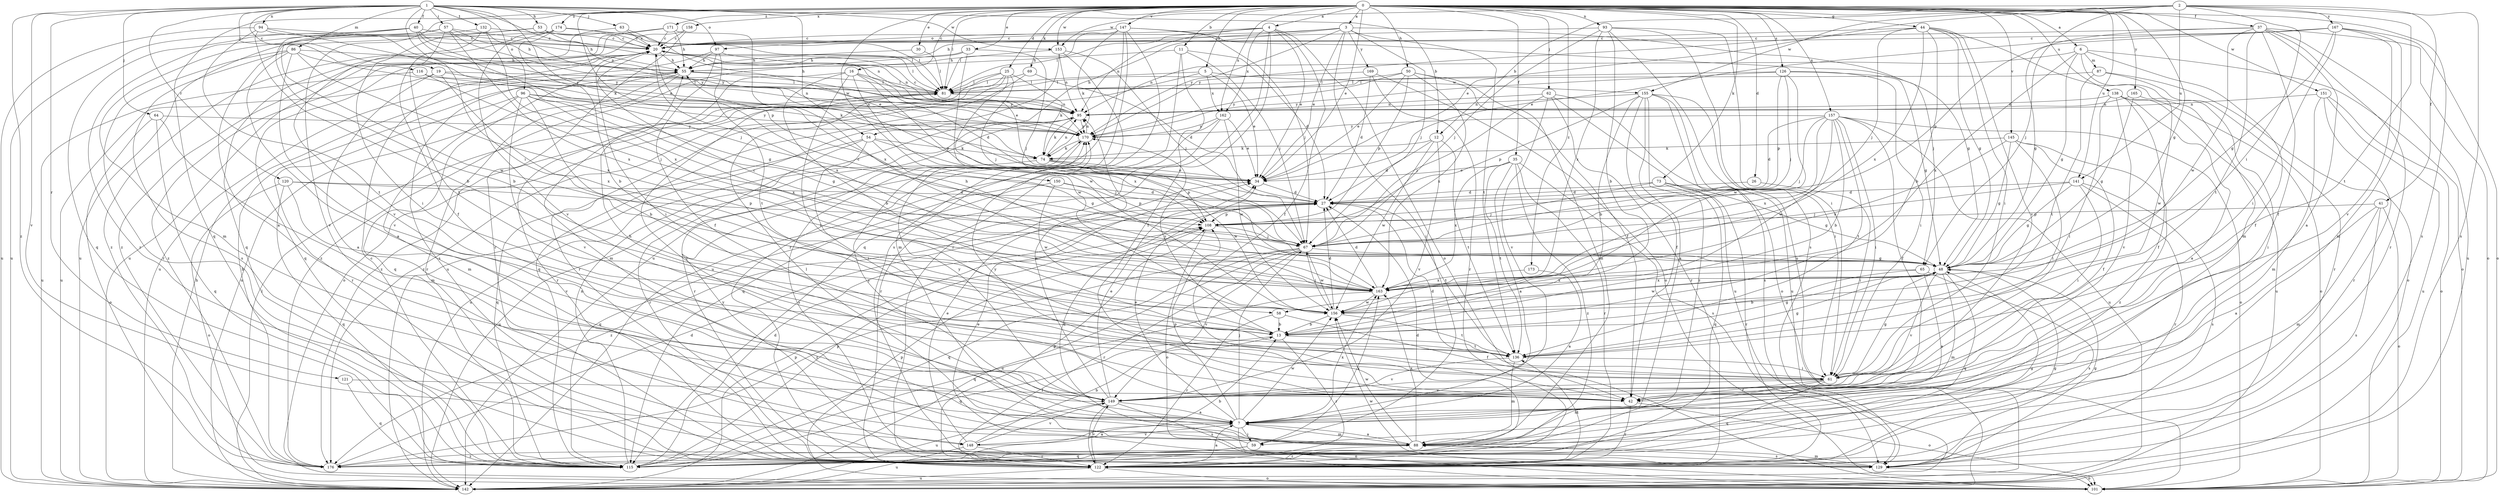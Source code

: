 strict digraph  {
0;
1;
2;
3;
4;
5;
6;
7;
11;
12;
13;
16;
19;
20;
25;
26;
27;
30;
33;
34;
35;
37;
40;
41;
42;
44;
48;
50;
53;
54;
55;
57;
58;
59;
61;
62;
63;
64;
65;
67;
69;
73;
74;
81;
86;
87;
88;
93;
94;
95;
96;
97;
101;
108;
115;
116;
120;
121;
122;
126;
129;
132;
136;
138;
141;
142;
145;
147;
148;
149;
150;
151;
153;
155;
156;
157;
158;
162;
163;
165;
167;
169;
170;
171;
173;
174;
176;
0 -> 3  [label=a];
0 -> 4  [label=a];
0 -> 5  [label=a];
0 -> 6  [label=a];
0 -> 11  [label=b];
0 -> 16  [label=c];
0 -> 25  [label=d];
0 -> 26  [label=d];
0 -> 30  [label=e];
0 -> 33  [label=e];
0 -> 34  [label=e];
0 -> 35  [label=f];
0 -> 37  [label=f];
0 -> 44  [label=g];
0 -> 48  [label=g];
0 -> 50  [label=h];
0 -> 62  [label=j];
0 -> 69  [label=k];
0 -> 73  [label=k];
0 -> 81  [label=l];
0 -> 93  [label=n];
0 -> 108  [label=p];
0 -> 115  [label=q];
0 -> 126  [label=s];
0 -> 129  [label=s];
0 -> 138  [label=u];
0 -> 141  [label=u];
0 -> 145  [label=v];
0 -> 147  [label=v];
0 -> 148  [label=v];
0 -> 150  [label=w];
0 -> 151  [label=w];
0 -> 153  [label=w];
0 -> 157  [label=x];
0 -> 158  [label=x];
0 -> 162  [label=x];
0 -> 165  [label=y];
0 -> 171  [label=z];
0 -> 173  [label=z];
0 -> 174  [label=z];
1 -> 12  [label=b];
1 -> 19  [label=c];
1 -> 34  [label=e];
1 -> 40  [label=f];
1 -> 53  [label=h];
1 -> 54  [label=h];
1 -> 57  [label=i];
1 -> 58  [label=i];
1 -> 63  [label=j];
1 -> 64  [label=j];
1 -> 86  [label=m];
1 -> 94  [label=n];
1 -> 95  [label=n];
1 -> 96  [label=o];
1 -> 97  [label=o];
1 -> 116  [label=r];
1 -> 120  [label=r];
1 -> 121  [label=r];
1 -> 132  [label=t];
1 -> 148  [label=v];
1 -> 153  [label=w];
1 -> 176  [label=z];
2 -> 12  [label=b];
2 -> 34  [label=e];
2 -> 41  [label=f];
2 -> 58  [label=i];
2 -> 65  [label=j];
2 -> 129  [label=s];
2 -> 136  [label=t];
2 -> 141  [label=u];
2 -> 153  [label=w];
2 -> 155  [label=w];
2 -> 167  [label=y];
3 -> 20  [label=c];
3 -> 34  [label=e];
3 -> 54  [label=h];
3 -> 55  [label=h];
3 -> 59  [label=i];
3 -> 65  [label=j];
3 -> 67  [label=j];
3 -> 136  [label=t];
3 -> 169  [label=y];
3 -> 170  [label=y];
4 -> 34  [label=e];
4 -> 42  [label=f];
4 -> 81  [label=l];
4 -> 95  [label=n];
4 -> 97  [label=o];
4 -> 101  [label=o];
4 -> 115  [label=q];
4 -> 122  [label=r];
4 -> 162  [label=x];
5 -> 34  [label=e];
5 -> 81  [label=l];
5 -> 155  [label=w];
5 -> 162  [label=x];
5 -> 176  [label=z];
6 -> 42  [label=f];
6 -> 48  [label=g];
6 -> 59  [label=i];
6 -> 87  [label=m];
6 -> 95  [label=n];
6 -> 101  [label=o];
6 -> 163  [label=x];
7 -> 34  [label=e];
7 -> 59  [label=i];
7 -> 67  [label=j];
7 -> 81  [label=l];
7 -> 88  [label=m];
7 -> 101  [label=o];
7 -> 108  [label=p];
7 -> 148  [label=v];
7 -> 156  [label=w];
7 -> 163  [label=x];
7 -> 170  [label=y];
11 -> 27  [label=d];
11 -> 42  [label=f];
11 -> 55  [label=h];
11 -> 67  [label=j];
11 -> 142  [label=u];
12 -> 27  [label=d];
12 -> 74  [label=k];
12 -> 136  [label=t];
12 -> 149  [label=v];
12 -> 156  [label=w];
13 -> 48  [label=g];
13 -> 115  [label=q];
13 -> 122  [label=r];
13 -> 136  [label=t];
13 -> 170  [label=y];
16 -> 13  [label=b];
16 -> 27  [label=d];
16 -> 61  [label=i];
16 -> 81  [label=l];
16 -> 88  [label=m];
16 -> 108  [label=p];
16 -> 156  [label=w];
19 -> 7  [label=a];
19 -> 81  [label=l];
19 -> 95  [label=n];
19 -> 142  [label=u];
19 -> 163  [label=x];
20 -> 55  [label=h];
20 -> 61  [label=i];
20 -> 81  [label=l];
20 -> 95  [label=n];
20 -> 115  [label=q];
20 -> 129  [label=s];
20 -> 163  [label=x];
20 -> 176  [label=z];
25 -> 67  [label=j];
25 -> 74  [label=k];
25 -> 81  [label=l];
25 -> 101  [label=o];
25 -> 122  [label=r];
25 -> 163  [label=x];
25 -> 176  [label=z];
26 -> 27  [label=d];
26 -> 61  [label=i];
27 -> 108  [label=p];
27 -> 136  [label=t];
27 -> 176  [label=z];
30 -> 55  [label=h];
30 -> 81  [label=l];
33 -> 55  [label=h];
33 -> 67  [label=j];
33 -> 156  [label=w];
33 -> 176  [label=z];
34 -> 27  [label=d];
35 -> 7  [label=a];
35 -> 34  [label=e];
35 -> 122  [label=r];
35 -> 129  [label=s];
35 -> 136  [label=t];
35 -> 163  [label=x];
35 -> 176  [label=z];
37 -> 7  [label=a];
37 -> 20  [label=c];
37 -> 42  [label=f];
37 -> 48  [label=g];
37 -> 101  [label=o];
37 -> 122  [label=r];
37 -> 136  [label=t];
37 -> 142  [label=u];
37 -> 156  [label=w];
40 -> 13  [label=b];
40 -> 20  [label=c];
40 -> 55  [label=h];
40 -> 67  [label=j];
40 -> 142  [label=u];
40 -> 156  [label=w];
40 -> 170  [label=y];
41 -> 7  [label=a];
41 -> 88  [label=m];
41 -> 101  [label=o];
41 -> 108  [label=p];
41 -> 129  [label=s];
42 -> 55  [label=h];
42 -> 101  [label=o];
42 -> 122  [label=r];
42 -> 170  [label=y];
44 -> 13  [label=b];
44 -> 20  [label=c];
44 -> 48  [label=g];
44 -> 61  [label=i];
44 -> 67  [label=j];
44 -> 88  [label=m];
44 -> 149  [label=v];
44 -> 163  [label=x];
44 -> 170  [label=y];
48 -> 20  [label=c];
48 -> 88  [label=m];
48 -> 115  [label=q];
48 -> 149  [label=v];
48 -> 156  [label=w];
48 -> 163  [label=x];
50 -> 34  [label=e];
50 -> 42  [label=f];
50 -> 81  [label=l];
50 -> 88  [label=m];
50 -> 108  [label=p];
50 -> 163  [label=x];
50 -> 170  [label=y];
53 -> 20  [label=c];
53 -> 61  [label=i];
53 -> 81  [label=l];
53 -> 88  [label=m];
53 -> 95  [label=n];
54 -> 48  [label=g];
54 -> 61  [label=i];
54 -> 67  [label=j];
54 -> 74  [label=k];
54 -> 115  [label=q];
54 -> 122  [label=r];
55 -> 81  [label=l];
55 -> 115  [label=q];
55 -> 122  [label=r];
55 -> 142  [label=u];
55 -> 170  [label=y];
57 -> 7  [label=a];
57 -> 20  [label=c];
57 -> 55  [label=h];
57 -> 115  [label=q];
57 -> 136  [label=t];
57 -> 163  [label=x];
57 -> 170  [label=y];
58 -> 13  [label=b];
58 -> 42  [label=f];
58 -> 122  [label=r];
59 -> 27  [label=d];
59 -> 115  [label=q];
59 -> 163  [label=x];
59 -> 176  [label=z];
61 -> 27  [label=d];
61 -> 42  [label=f];
61 -> 48  [label=g];
61 -> 88  [label=m];
61 -> 115  [label=q];
61 -> 149  [label=v];
62 -> 67  [label=j];
62 -> 95  [label=n];
62 -> 101  [label=o];
62 -> 122  [label=r];
62 -> 142  [label=u];
62 -> 149  [label=v];
63 -> 20  [label=c];
63 -> 34  [label=e];
63 -> 149  [label=v];
64 -> 88  [label=m];
64 -> 101  [label=o];
64 -> 115  [label=q];
64 -> 170  [label=y];
65 -> 7  [label=a];
65 -> 13  [label=b];
65 -> 129  [label=s];
65 -> 163  [label=x];
67 -> 48  [label=g];
67 -> 115  [label=q];
67 -> 122  [label=r];
67 -> 142  [label=u];
67 -> 149  [label=v];
67 -> 156  [label=w];
67 -> 176  [label=z];
69 -> 27  [label=d];
69 -> 81  [label=l];
69 -> 115  [label=q];
73 -> 27  [label=d];
73 -> 48  [label=g];
73 -> 67  [label=j];
73 -> 115  [label=q];
73 -> 122  [label=r];
74 -> 34  [label=e];
74 -> 95  [label=n];
74 -> 108  [label=p];
74 -> 142  [label=u];
74 -> 156  [label=w];
81 -> 95  [label=n];
81 -> 122  [label=r];
86 -> 7  [label=a];
86 -> 48  [label=g];
86 -> 55  [label=h];
86 -> 122  [label=r];
86 -> 129  [label=s];
86 -> 149  [label=v];
86 -> 163  [label=x];
87 -> 81  [label=l];
87 -> 101  [label=o];
87 -> 122  [label=r];
87 -> 136  [label=t];
88 -> 7  [label=a];
88 -> 81  [label=l];
88 -> 122  [label=r];
88 -> 129  [label=s];
88 -> 156  [label=w];
88 -> 163  [label=x];
93 -> 13  [label=b];
93 -> 20  [label=c];
93 -> 61  [label=i];
93 -> 67  [label=j];
93 -> 129  [label=s];
93 -> 142  [label=u];
93 -> 163  [label=x];
94 -> 13  [label=b];
94 -> 20  [label=c];
94 -> 74  [label=k];
94 -> 136  [label=t];
94 -> 142  [label=u];
94 -> 170  [label=y];
95 -> 20  [label=c];
95 -> 74  [label=k];
95 -> 122  [label=r];
95 -> 142  [label=u];
95 -> 170  [label=y];
96 -> 13  [label=b];
96 -> 48  [label=g];
96 -> 88  [label=m];
96 -> 95  [label=n];
96 -> 122  [label=r];
96 -> 149  [label=v];
96 -> 163  [label=x];
96 -> 170  [label=y];
97 -> 34  [label=e];
97 -> 42  [label=f];
97 -> 55  [label=h];
97 -> 136  [label=t];
97 -> 142  [label=u];
101 -> 108  [label=p];
101 -> 156  [label=w];
108 -> 67  [label=j];
108 -> 101  [label=o];
115 -> 13  [label=b];
115 -> 20  [label=c];
115 -> 27  [label=d];
115 -> 48  [label=g];
115 -> 95  [label=n];
115 -> 108  [label=p];
116 -> 67  [label=j];
116 -> 74  [label=k];
116 -> 81  [label=l];
116 -> 142  [label=u];
120 -> 27  [label=d];
120 -> 101  [label=o];
120 -> 108  [label=p];
120 -> 115  [label=q];
120 -> 149  [label=v];
121 -> 42  [label=f];
121 -> 115  [label=q];
122 -> 7  [label=a];
122 -> 27  [label=d];
122 -> 48  [label=g];
122 -> 101  [label=o];
122 -> 108  [label=p];
122 -> 136  [label=t];
122 -> 142  [label=u];
122 -> 149  [label=v];
126 -> 48  [label=g];
126 -> 61  [label=i];
126 -> 67  [label=j];
126 -> 81  [label=l];
126 -> 108  [label=p];
126 -> 156  [label=w];
126 -> 170  [label=y];
129 -> 34  [label=e];
129 -> 48  [label=g];
129 -> 88  [label=m];
129 -> 101  [label=o];
129 -> 170  [label=y];
132 -> 20  [label=c];
132 -> 42  [label=f];
132 -> 122  [label=r];
132 -> 163  [label=x];
132 -> 170  [label=y];
136 -> 48  [label=g];
136 -> 61  [label=i];
136 -> 88  [label=m];
136 -> 149  [label=v];
138 -> 7  [label=a];
138 -> 42  [label=f];
138 -> 61  [label=i];
138 -> 95  [label=n];
138 -> 101  [label=o];
138 -> 142  [label=u];
138 -> 149  [label=v];
141 -> 27  [label=d];
141 -> 48  [label=g];
141 -> 61  [label=i];
141 -> 67  [label=j];
141 -> 122  [label=r];
141 -> 129  [label=s];
142 -> 55  [label=h];
142 -> 81  [label=l];
142 -> 108  [label=p];
145 -> 42  [label=f];
145 -> 48  [label=g];
145 -> 61  [label=i];
145 -> 74  [label=k];
145 -> 163  [label=x];
145 -> 176  [label=z];
147 -> 20  [label=c];
147 -> 48  [label=g];
147 -> 67  [label=j];
147 -> 74  [label=k];
147 -> 81  [label=l];
147 -> 122  [label=r];
147 -> 129  [label=s];
147 -> 142  [label=u];
148 -> 7  [label=a];
148 -> 13  [label=b];
148 -> 34  [label=e];
148 -> 122  [label=r];
148 -> 142  [label=u];
148 -> 149  [label=v];
149 -> 7  [label=a];
149 -> 34  [label=e];
149 -> 95  [label=n];
149 -> 122  [label=r];
149 -> 129  [label=s];
149 -> 142  [label=u];
149 -> 170  [label=y];
150 -> 27  [label=d];
150 -> 108  [label=p];
150 -> 115  [label=q];
150 -> 156  [label=w];
151 -> 88  [label=m];
151 -> 95  [label=n];
151 -> 101  [label=o];
151 -> 122  [label=r];
151 -> 142  [label=u];
153 -> 55  [label=h];
153 -> 67  [label=j];
153 -> 88  [label=m];
153 -> 95  [label=n];
153 -> 142  [label=u];
155 -> 7  [label=a];
155 -> 13  [label=b];
155 -> 42  [label=f];
155 -> 61  [label=i];
155 -> 95  [label=n];
155 -> 108  [label=p];
155 -> 129  [label=s];
155 -> 142  [label=u];
155 -> 176  [label=z];
156 -> 13  [label=b];
156 -> 27  [label=d];
156 -> 67  [label=j];
156 -> 136  [label=t];
157 -> 13  [label=b];
157 -> 27  [label=d];
157 -> 42  [label=f];
157 -> 61  [label=i];
157 -> 67  [label=j];
157 -> 101  [label=o];
157 -> 136  [label=t];
157 -> 142  [label=u];
157 -> 156  [label=w];
157 -> 163  [label=x];
157 -> 170  [label=y];
158 -> 20  [label=c];
158 -> 122  [label=r];
158 -> 142  [label=u];
162 -> 34  [label=e];
162 -> 115  [label=q];
162 -> 122  [label=r];
162 -> 156  [label=w];
162 -> 170  [label=y];
163 -> 20  [label=c];
163 -> 27  [label=d];
163 -> 55  [label=h];
163 -> 115  [label=q];
163 -> 156  [label=w];
165 -> 48  [label=g];
165 -> 95  [label=n];
165 -> 156  [label=w];
167 -> 20  [label=c];
167 -> 34  [label=e];
167 -> 48  [label=g];
167 -> 61  [label=i];
167 -> 88  [label=m];
167 -> 101  [label=o];
167 -> 108  [label=p];
167 -> 149  [label=v];
169 -> 27  [label=d];
169 -> 81  [label=l];
169 -> 101  [label=o];
169 -> 122  [label=r];
170 -> 74  [label=k];
170 -> 95  [label=n];
170 -> 129  [label=s];
171 -> 20  [label=c];
171 -> 55  [label=h];
171 -> 115  [label=q];
171 -> 163  [label=x];
171 -> 176  [label=z];
173 -> 7  [label=a];
173 -> 163  [label=x];
174 -> 13  [label=b];
174 -> 20  [label=c];
174 -> 81  [label=l];
174 -> 142  [label=u];
174 -> 149  [label=v];
174 -> 176  [label=z];
176 -> 27  [label=d];
176 -> 55  [label=h];
}
